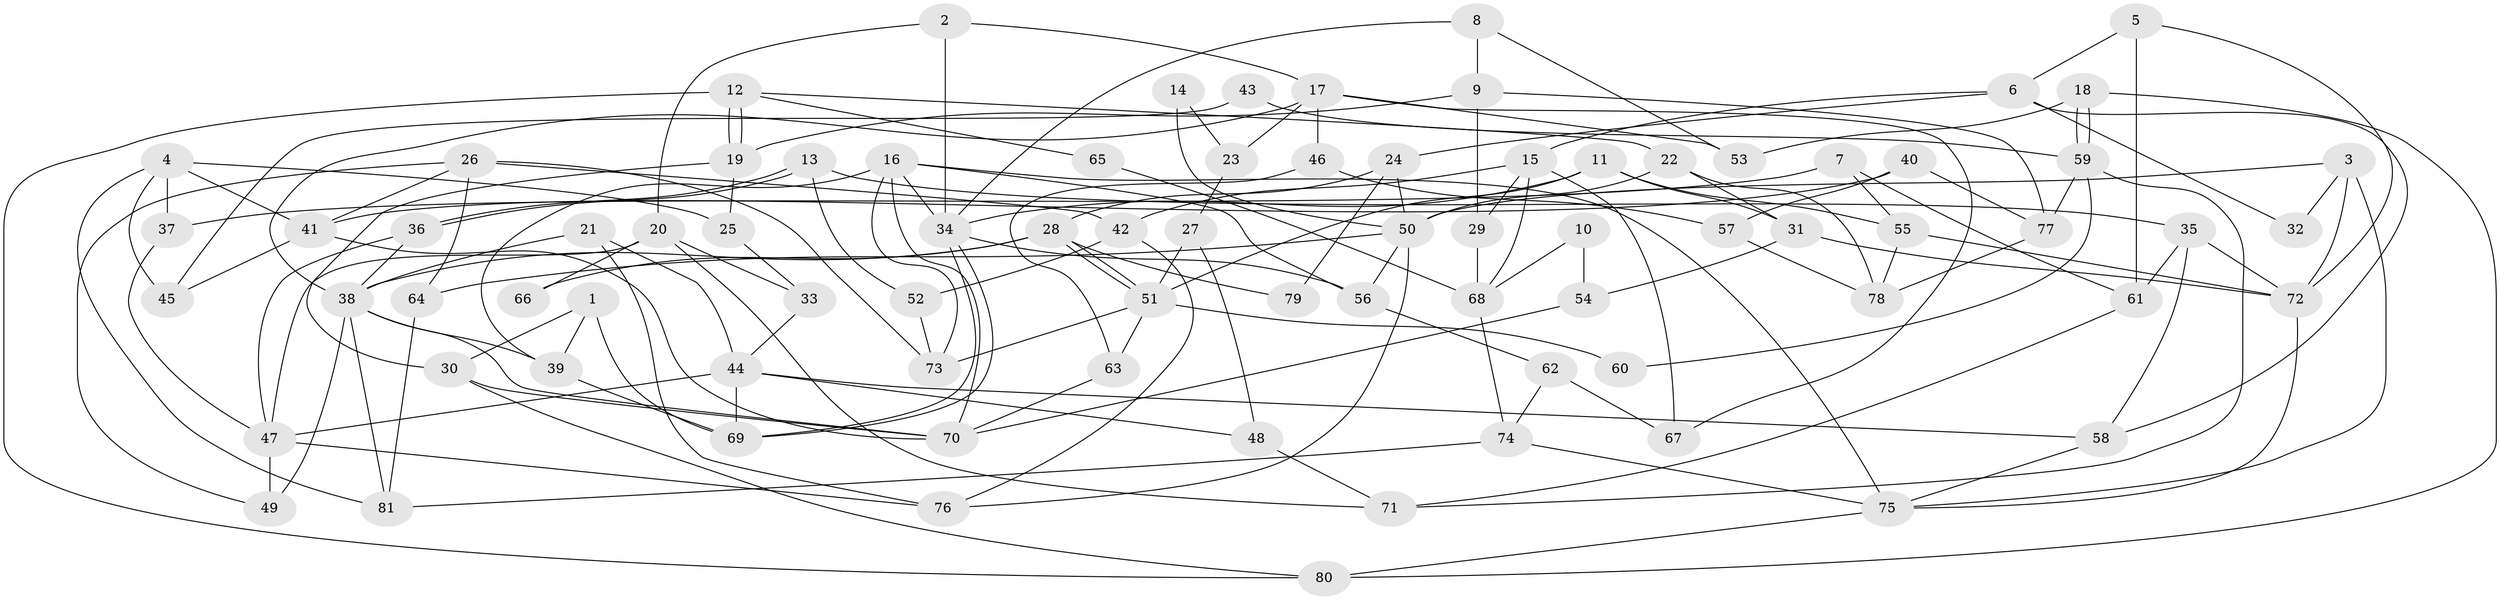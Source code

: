 // Generated by graph-tools (version 1.1) at 2025/26/03/09/25 03:26:10]
// undirected, 81 vertices, 162 edges
graph export_dot {
graph [start="1"]
  node [color=gray90,style=filled];
  1;
  2;
  3;
  4;
  5;
  6;
  7;
  8;
  9;
  10;
  11;
  12;
  13;
  14;
  15;
  16;
  17;
  18;
  19;
  20;
  21;
  22;
  23;
  24;
  25;
  26;
  27;
  28;
  29;
  30;
  31;
  32;
  33;
  34;
  35;
  36;
  37;
  38;
  39;
  40;
  41;
  42;
  43;
  44;
  45;
  46;
  47;
  48;
  49;
  50;
  51;
  52;
  53;
  54;
  55;
  56;
  57;
  58;
  59;
  60;
  61;
  62;
  63;
  64;
  65;
  66;
  67;
  68;
  69;
  70;
  71;
  72;
  73;
  74;
  75;
  76;
  77;
  78;
  79;
  80;
  81;
  1 -- 30;
  1 -- 39;
  1 -- 69;
  2 -- 34;
  2 -- 20;
  2 -- 17;
  3 -- 75;
  3 -- 72;
  3 -- 32;
  3 -- 50;
  4 -- 41;
  4 -- 81;
  4 -- 25;
  4 -- 37;
  4 -- 45;
  5 -- 6;
  5 -- 72;
  5 -- 61;
  6 -- 15;
  6 -- 24;
  6 -- 32;
  6 -- 58;
  7 -- 61;
  7 -- 37;
  7 -- 55;
  8 -- 9;
  8 -- 34;
  8 -- 53;
  9 -- 19;
  9 -- 77;
  9 -- 29;
  10 -- 68;
  10 -- 54;
  11 -- 55;
  11 -- 51;
  11 -- 31;
  11 -- 34;
  12 -- 19;
  12 -- 19;
  12 -- 80;
  12 -- 22;
  12 -- 65;
  13 -- 36;
  13 -- 36;
  13 -- 35;
  13 -- 52;
  14 -- 50;
  14 -- 23;
  15 -- 29;
  15 -- 42;
  15 -- 67;
  15 -- 68;
  16 -- 39;
  16 -- 34;
  16 -- 56;
  16 -- 70;
  16 -- 73;
  16 -- 75;
  17 -- 67;
  17 -- 23;
  17 -- 38;
  17 -- 46;
  17 -- 53;
  18 -- 53;
  18 -- 59;
  18 -- 59;
  18 -- 80;
  19 -- 30;
  19 -- 25;
  20 -- 33;
  20 -- 47;
  20 -- 66;
  20 -- 71;
  21 -- 44;
  21 -- 76;
  21 -- 38;
  22 -- 50;
  22 -- 31;
  22 -- 78;
  23 -- 27;
  24 -- 50;
  24 -- 28;
  24 -- 79;
  25 -- 33;
  26 -- 49;
  26 -- 42;
  26 -- 41;
  26 -- 64;
  26 -- 73;
  27 -- 51;
  27 -- 48;
  28 -- 51;
  28 -- 51;
  28 -- 38;
  28 -- 66;
  28 -- 79;
  29 -- 68;
  30 -- 80;
  30 -- 70;
  31 -- 54;
  31 -- 72;
  33 -- 44;
  34 -- 69;
  34 -- 69;
  34 -- 56;
  35 -- 58;
  35 -- 61;
  35 -- 72;
  36 -- 38;
  36 -- 47;
  37 -- 47;
  38 -- 39;
  38 -- 49;
  38 -- 70;
  38 -- 81;
  39 -- 69;
  40 -- 41;
  40 -- 57;
  40 -- 77;
  41 -- 70;
  41 -- 45;
  42 -- 76;
  42 -- 52;
  43 -- 59;
  43 -- 45;
  44 -- 69;
  44 -- 58;
  44 -- 47;
  44 -- 48;
  46 -- 63;
  46 -- 57;
  47 -- 49;
  47 -- 76;
  48 -- 71;
  50 -- 56;
  50 -- 64;
  50 -- 76;
  51 -- 73;
  51 -- 60;
  51 -- 63;
  52 -- 73;
  54 -- 70;
  55 -- 72;
  55 -- 78;
  56 -- 62;
  57 -- 78;
  58 -- 75;
  59 -- 77;
  59 -- 60;
  59 -- 71;
  61 -- 71;
  62 -- 74;
  62 -- 67;
  63 -- 70;
  64 -- 81;
  65 -- 68;
  68 -- 74;
  72 -- 75;
  74 -- 75;
  74 -- 81;
  75 -- 80;
  77 -- 78;
}
